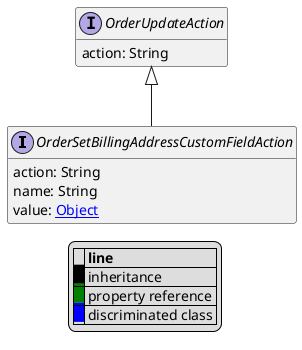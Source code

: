 @startuml

hide empty fields
hide empty methods
legend
|= |= line |
|<back:black>   </back>| inheritance |
|<back:green>   </back>| property reference |
|<back:blue>   </back>| discriminated class |
endlegend
interface OrderSetBillingAddressCustomFieldAction [[OrderSetBillingAddressCustomFieldAction.svg]] extends OrderUpdateAction {
    action: String
    name: String
    value: [[Object.svg Object]]
}
interface OrderUpdateAction [[OrderUpdateAction.svg]]  {
    action: String
}





@enduml
